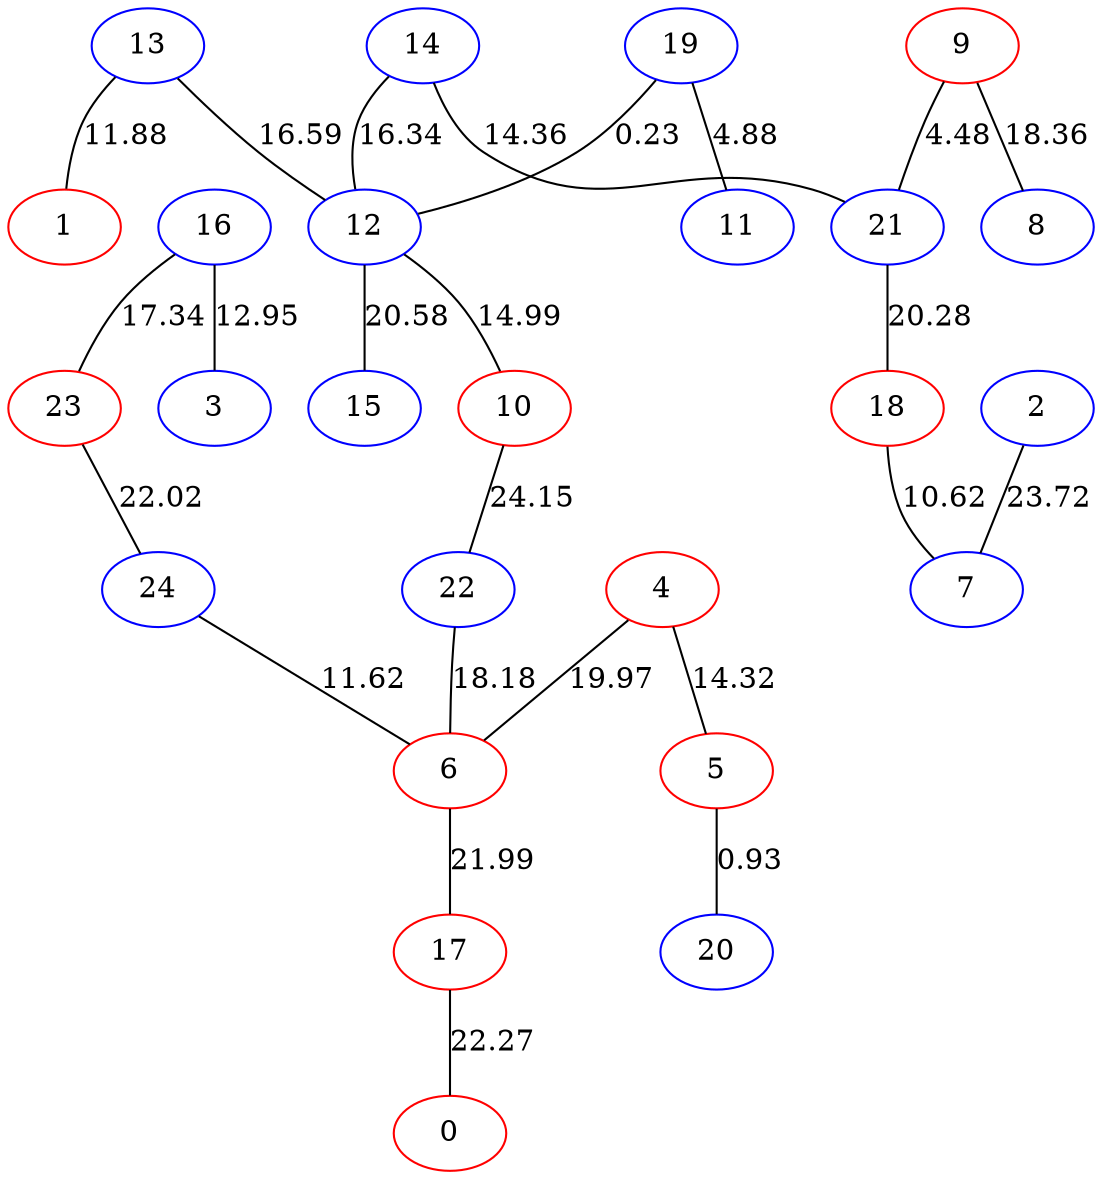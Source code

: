 graph {
22[color=blue]
23[color=red]
24[color=blue]
10[color=red]
11[color=blue]
12[color=blue]
13[color=blue]
14[color=blue]
15[color=blue]
16[color=blue]
17[color=red]
18[color=red]
19[color=blue]
0[color=red]
1[color=red]
2[color=blue]
3[color=blue]
4[color=red]
5[color=red]
6[color=red]
7[color=blue]
8[color=blue]
9[color=red]
20[color=blue]
21[color=blue]
9--21[label=4.48]
13--12[label=16.59]
16--3[label=12.95]
13--1[label=11.88]
9--8[label=18.36]
17--0[label=22.27]
10--22[label=24.15]
14--12[label=16.34]
24--6[label=11.62]
16--23[label=17.34]
14--21[label=14.36]
22--6[label=18.18]
2--7[label=23.72]
6--17[label=21.99]
12--10[label=14.99]
5--20[label=0.93]
23--24[label=22.02]
12--15[label=20.58]
4--5[label=14.32]
4--6[label=19.97]
18--7[label=10.62]
19--12[label=0.23]
19--11[label=4.88]
21--18[label=20.28]
}